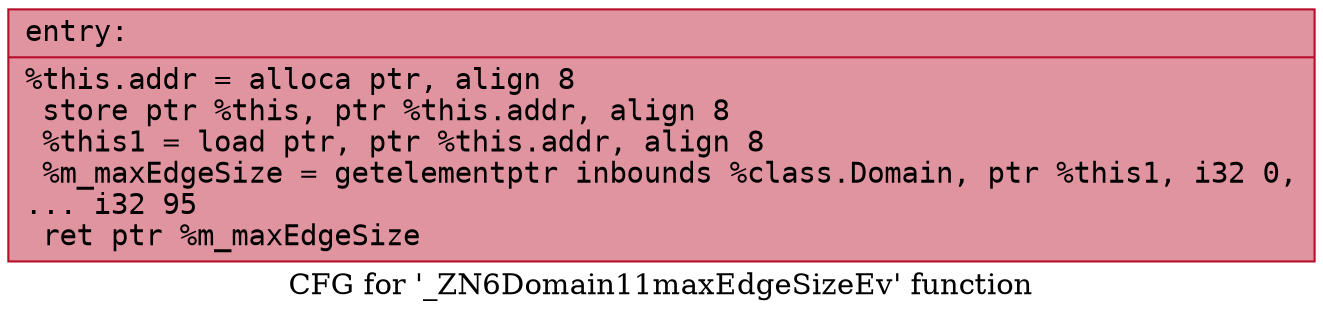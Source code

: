 digraph "CFG for '_ZN6Domain11maxEdgeSizeEv' function" {
	label="CFG for '_ZN6Domain11maxEdgeSizeEv' function";

	Node0x55707bcbde10 [shape=record,color="#b70d28ff", style=filled, fillcolor="#b70d2870" fontname="Courier",label="{entry:\l|  %this.addr = alloca ptr, align 8\l  store ptr %this, ptr %this.addr, align 8\l  %this1 = load ptr, ptr %this.addr, align 8\l  %m_maxEdgeSize = getelementptr inbounds %class.Domain, ptr %this1, i32 0,\l... i32 95\l  ret ptr %m_maxEdgeSize\l}"];
}
